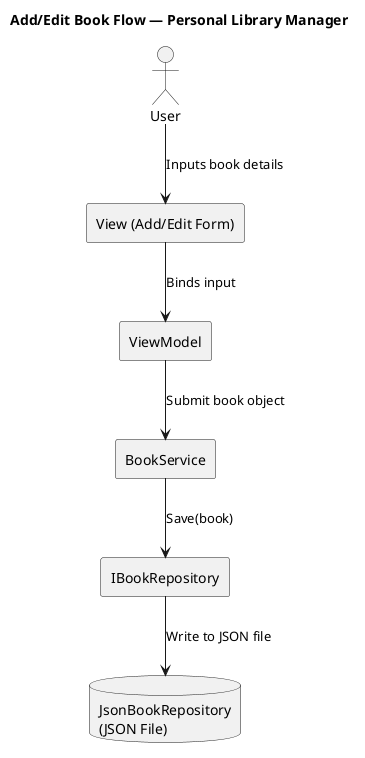 @startuml
title Add/Edit Book Flow — Personal Library Manager

actor User

rectangle "View (Add/Edit Form)" as View
rectangle "ViewModel" as VM
rectangle "BookService" as Service
rectangle "IBookRepository" as RepoInterface
database "JsonBookRepository\n(JSON File)" as Repo

User --> View : Inputs book details
View --> VM : Binds input
VM --> Service : Submit book object
Service --> RepoInterface : Save(book)
RepoInterface --> Repo : Write to JSON file

@enduml
